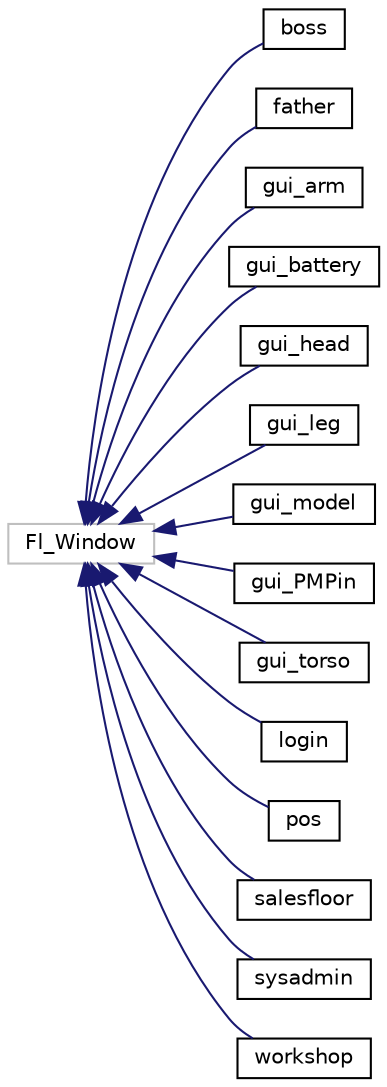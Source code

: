 digraph "Graphical Class Hierarchy"
{
  edge [fontname="Helvetica",fontsize="10",labelfontname="Helvetica",labelfontsize="10"];
  node [fontname="Helvetica",fontsize="10",shape=record];
  rankdir="LR";
  Node1 [label="Fl_Window",height=0.2,width=0.4,color="grey75", fillcolor="white", style="filled"];
  Node1 -> Node2 [dir="back",color="midnightblue",fontsize="10",style="solid",fontname="Helvetica"];
  Node2 [label="boss",height=0.2,width=0.4,color="black", fillcolor="white", style="filled",URL="$classboss.html"];
  Node1 -> Node3 [dir="back",color="midnightblue",fontsize="10",style="solid",fontname="Helvetica"];
  Node3 [label="father",height=0.2,width=0.4,color="black", fillcolor="white", style="filled",URL="$classfather.html"];
  Node1 -> Node4 [dir="back",color="midnightblue",fontsize="10",style="solid",fontname="Helvetica"];
  Node4 [label="gui_arm",height=0.2,width=0.4,color="black", fillcolor="white", style="filled",URL="$classgui__arm.html"];
  Node1 -> Node5 [dir="back",color="midnightblue",fontsize="10",style="solid",fontname="Helvetica"];
  Node5 [label="gui_battery",height=0.2,width=0.4,color="black", fillcolor="white", style="filled",URL="$classgui__battery.html"];
  Node1 -> Node6 [dir="back",color="midnightblue",fontsize="10",style="solid",fontname="Helvetica"];
  Node6 [label="gui_head",height=0.2,width=0.4,color="black", fillcolor="white", style="filled",URL="$classgui__head.html"];
  Node1 -> Node7 [dir="back",color="midnightblue",fontsize="10",style="solid",fontname="Helvetica"];
  Node7 [label="gui_leg",height=0.2,width=0.4,color="black", fillcolor="white", style="filled",URL="$classgui__leg.html"];
  Node1 -> Node8 [dir="back",color="midnightblue",fontsize="10",style="solid",fontname="Helvetica"];
  Node8 [label="gui_model",height=0.2,width=0.4,color="black", fillcolor="white", style="filled",URL="$classgui__model.html"];
  Node1 -> Node9 [dir="back",color="midnightblue",fontsize="10",style="solid",fontname="Helvetica"];
  Node9 [label="gui_PMPin",height=0.2,width=0.4,color="black", fillcolor="white", style="filled",URL="$classgui__PMPin.html"];
  Node1 -> Node10 [dir="back",color="midnightblue",fontsize="10",style="solid",fontname="Helvetica"];
  Node10 [label="gui_torso",height=0.2,width=0.4,color="black", fillcolor="white", style="filled",URL="$classgui__torso.html"];
  Node1 -> Node11 [dir="back",color="midnightblue",fontsize="10",style="solid",fontname="Helvetica"];
  Node11 [label="login",height=0.2,width=0.4,color="black", fillcolor="white", style="filled",URL="$classlogin.html"];
  Node1 -> Node12 [dir="back",color="midnightblue",fontsize="10",style="solid",fontname="Helvetica"];
  Node12 [label="pos",height=0.2,width=0.4,color="black", fillcolor="white", style="filled",URL="$classpos.html"];
  Node1 -> Node13 [dir="back",color="midnightblue",fontsize="10",style="solid",fontname="Helvetica"];
  Node13 [label="salesfloor",height=0.2,width=0.4,color="black", fillcolor="white", style="filled",URL="$classsalesfloor.html"];
  Node1 -> Node14 [dir="back",color="midnightblue",fontsize="10",style="solid",fontname="Helvetica"];
  Node14 [label="sysadmin",height=0.2,width=0.4,color="black", fillcolor="white", style="filled",URL="$classsysadmin.html"];
  Node1 -> Node15 [dir="back",color="midnightblue",fontsize="10",style="solid",fontname="Helvetica"];
  Node15 [label="workshop",height=0.2,width=0.4,color="black", fillcolor="white", style="filled",URL="$classworkshop.html"];
}
